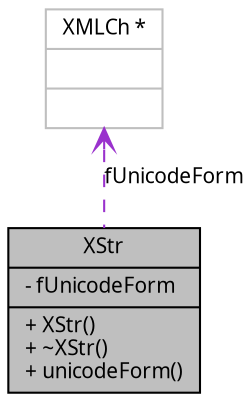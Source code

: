 digraph G
{
  edge [fontname="FreeSans.ttf",fontsize=10,labelfontname="FreeSans.ttf",labelfontsize=10];
  node [fontname="FreeSans.ttf",fontsize=10,shape=record];
  Node1 [label="{XStr\n|- fUnicodeForm\l|+ XStr()\l+ ~XStr()\l+ unicodeForm()\l}",height=0.2,width=0.4,color="black", fillcolor="grey75", style="filled" fontcolor="black"];
  Node2 -> Node1 [dir=back,color="darkorchid3",fontsize=10,style="dashed",label="fUnicodeForm",arrowtail="open",fontname="FreeSans.ttf"];
  Node2 [label="{XMLCh *\n||}",height=0.2,width=0.4,color="grey75", fillcolor="white", style="filled"];
}
